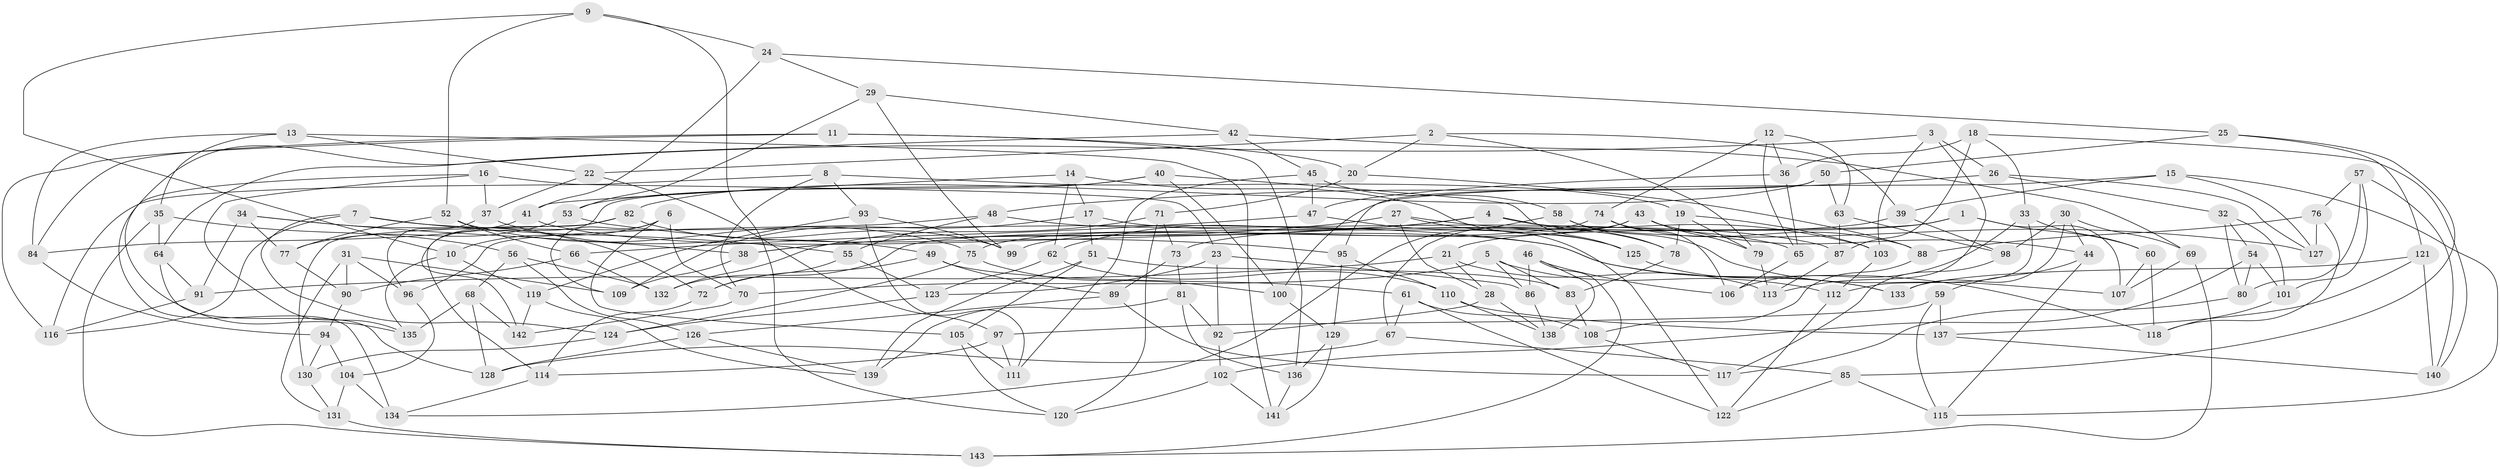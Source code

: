 // Generated by graph-tools (version 1.1) at 2025/38/03/09/25 02:38:11]
// undirected, 143 vertices, 286 edges
graph export_dot {
graph [start="1"]
  node [color=gray90,style=filled];
  1;
  2;
  3;
  4;
  5;
  6;
  7;
  8;
  9;
  10;
  11;
  12;
  13;
  14;
  15;
  16;
  17;
  18;
  19;
  20;
  21;
  22;
  23;
  24;
  25;
  26;
  27;
  28;
  29;
  30;
  31;
  32;
  33;
  34;
  35;
  36;
  37;
  38;
  39;
  40;
  41;
  42;
  43;
  44;
  45;
  46;
  47;
  48;
  49;
  50;
  51;
  52;
  53;
  54;
  55;
  56;
  57;
  58;
  59;
  60;
  61;
  62;
  63;
  64;
  65;
  66;
  67;
  68;
  69;
  70;
  71;
  72;
  73;
  74;
  75;
  76;
  77;
  78;
  79;
  80;
  81;
  82;
  83;
  84;
  85;
  86;
  87;
  88;
  89;
  90;
  91;
  92;
  93;
  94;
  95;
  96;
  97;
  98;
  99;
  100;
  101;
  102;
  103;
  104;
  105;
  106;
  107;
  108;
  109;
  110;
  111;
  112;
  113;
  114;
  115;
  116;
  117;
  118;
  119;
  120;
  121;
  122;
  123;
  124;
  125;
  126;
  127;
  128;
  129;
  130;
  131;
  132;
  133;
  134;
  135;
  136;
  137;
  138;
  139;
  140;
  141;
  142;
  143;
  1 -- 21;
  1 -- 107;
  1 -- 132;
  1 -- 60;
  2 -- 79;
  2 -- 20;
  2 -- 39;
  2 -- 22;
  3 -- 103;
  3 -- 26;
  3 -- 113;
  3 -- 135;
  4 -- 38;
  4 -- 62;
  4 -- 78;
  4 -- 127;
  5 -- 86;
  5 -- 83;
  5 -- 70;
  5 -- 112;
  6 -- 10;
  6 -- 109;
  6 -- 70;
  6 -- 105;
  7 -- 116;
  7 -- 124;
  7 -- 118;
  7 -- 55;
  8 -- 19;
  8 -- 116;
  8 -- 70;
  8 -- 93;
  9 -- 120;
  9 -- 10;
  9 -- 52;
  9 -- 24;
  10 -- 135;
  10 -- 119;
  11 -- 84;
  11 -- 116;
  11 -- 136;
  11 -- 20;
  12 -- 65;
  12 -- 74;
  12 -- 63;
  12 -- 36;
  13 -- 35;
  13 -- 141;
  13 -- 84;
  13 -- 22;
  14 -- 17;
  14 -- 125;
  14 -- 62;
  14 -- 41;
  15 -- 39;
  15 -- 100;
  15 -- 127;
  15 -- 115;
  16 -- 134;
  16 -- 135;
  16 -- 23;
  16 -- 37;
  17 -- 109;
  17 -- 87;
  17 -- 51;
  18 -- 87;
  18 -- 140;
  18 -- 36;
  18 -- 33;
  19 -- 78;
  19 -- 79;
  19 -- 103;
  20 -- 88;
  20 -- 71;
  21 -- 91;
  21 -- 28;
  21 -- 113;
  22 -- 97;
  22 -- 37;
  23 -- 92;
  23 -- 86;
  23 -- 123;
  24 -- 29;
  24 -- 25;
  24 -- 41;
  25 -- 121;
  25 -- 50;
  25 -- 85;
  26 -- 48;
  26 -- 127;
  26 -- 32;
  27 -- 103;
  27 -- 38;
  27 -- 125;
  27 -- 28;
  28 -- 92;
  28 -- 138;
  29 -- 99;
  29 -- 53;
  29 -- 42;
  30 -- 98;
  30 -- 133;
  30 -- 69;
  30 -- 44;
  31 -- 96;
  31 -- 90;
  31 -- 109;
  31 -- 131;
  32 -- 54;
  32 -- 80;
  32 -- 101;
  33 -- 106;
  33 -- 60;
  33 -- 112;
  34 -- 38;
  34 -- 91;
  34 -- 72;
  34 -- 77;
  35 -- 56;
  35 -- 64;
  35 -- 143;
  36 -- 65;
  36 -- 47;
  37 -- 49;
  37 -- 96;
  38 -- 109;
  39 -- 73;
  39 -- 98;
  40 -- 125;
  40 -- 53;
  40 -- 100;
  40 -- 142;
  41 -- 133;
  41 -- 84;
  42 -- 69;
  42 -- 64;
  42 -- 45;
  43 -- 67;
  43 -- 99;
  43 -- 79;
  43 -- 44;
  44 -- 59;
  44 -- 115;
  45 -- 111;
  45 -- 47;
  45 -- 58;
  46 -- 86;
  46 -- 138;
  46 -- 106;
  46 -- 143;
  47 -- 122;
  47 -- 66;
  48 -- 65;
  48 -- 55;
  48 -- 96;
  49 -- 72;
  49 -- 61;
  49 -- 89;
  50 -- 82;
  50 -- 63;
  50 -- 95;
  51 -- 105;
  51 -- 139;
  51 -- 83;
  52 -- 77;
  52 -- 66;
  52 -- 75;
  53 -- 95;
  53 -- 77;
  54 -- 102;
  54 -- 101;
  54 -- 80;
  55 -- 123;
  55 -- 72;
  56 -- 132;
  56 -- 126;
  56 -- 68;
  57 -- 101;
  57 -- 76;
  57 -- 140;
  57 -- 80;
  58 -- 78;
  58 -- 107;
  58 -- 134;
  59 -- 97;
  59 -- 115;
  59 -- 137;
  60 -- 118;
  60 -- 107;
  61 -- 122;
  61 -- 108;
  61 -- 67;
  62 -- 123;
  62 -- 110;
  63 -- 98;
  63 -- 87;
  64 -- 91;
  64 -- 128;
  65 -- 106;
  66 -- 90;
  66 -- 132;
  67 -- 85;
  67 -- 128;
  68 -- 135;
  68 -- 142;
  68 -- 128;
  69 -- 107;
  69 -- 143;
  70 -- 142;
  71 -- 132;
  71 -- 73;
  71 -- 120;
  72 -- 114;
  73 -- 89;
  73 -- 81;
  74 -- 88;
  74 -- 75;
  74 -- 106;
  75 -- 124;
  75 -- 100;
  76 -- 127;
  76 -- 88;
  76 -- 118;
  77 -- 90;
  78 -- 83;
  79 -- 113;
  80 -- 117;
  81 -- 92;
  81 -- 139;
  81 -- 136;
  82 -- 130;
  82 -- 99;
  82 -- 114;
  83 -- 108;
  84 -- 94;
  85 -- 115;
  85 -- 122;
  86 -- 138;
  87 -- 113;
  88 -- 108;
  89 -- 117;
  89 -- 126;
  90 -- 94;
  91 -- 116;
  92 -- 102;
  93 -- 111;
  93 -- 119;
  93 -- 99;
  94 -- 130;
  94 -- 104;
  95 -- 129;
  95 -- 110;
  96 -- 104;
  97 -- 114;
  97 -- 111;
  98 -- 117;
  100 -- 129;
  101 -- 118;
  102 -- 120;
  102 -- 141;
  103 -- 112;
  104 -- 134;
  104 -- 131;
  105 -- 111;
  105 -- 120;
  108 -- 117;
  110 -- 137;
  110 -- 138;
  112 -- 122;
  114 -- 134;
  119 -- 139;
  119 -- 142;
  121 -- 137;
  121 -- 133;
  121 -- 140;
  123 -- 124;
  124 -- 130;
  125 -- 133;
  126 -- 139;
  126 -- 128;
  129 -- 136;
  129 -- 141;
  130 -- 131;
  131 -- 143;
  136 -- 141;
  137 -- 140;
}
